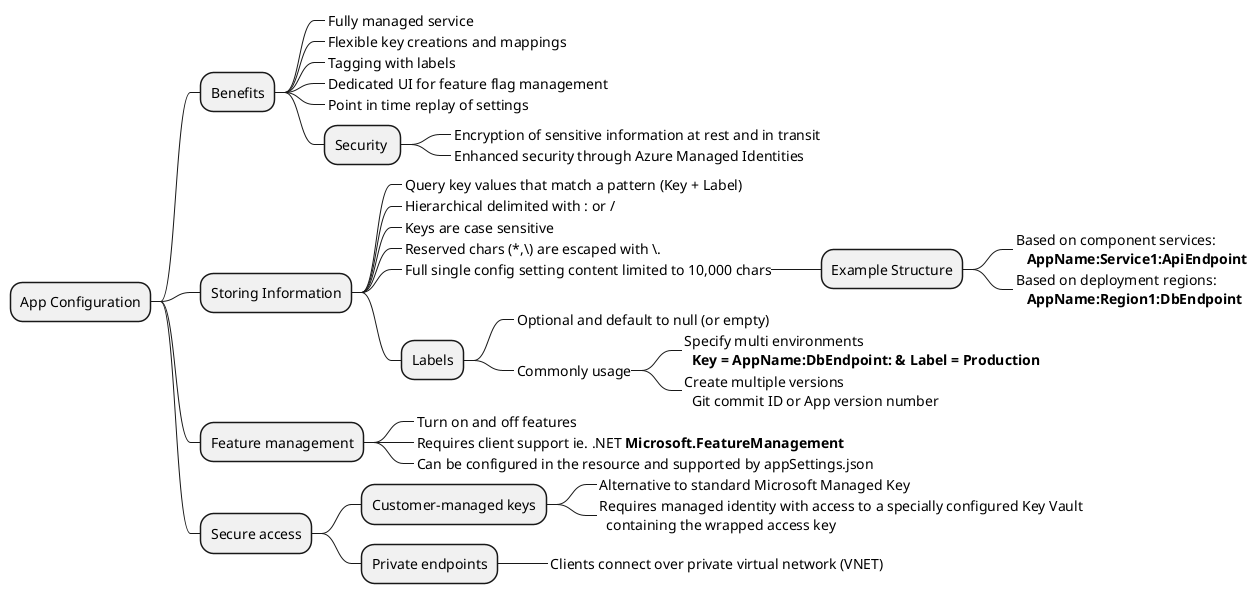 @startmindmap "Azure App Configuration"
+ App Configuration

++ Benefits
+++_ Fully managed service
+++_ Flexible key creations and mappings
+++_ Tagging with labels
+++_ Dedicated UI for feature flag management
+++_ Point in time replay of settings
+++ Security 
++++_ Encryption of sensitive information at rest and in transit
++++_ Enhanced security through Azure Managed Identities
++ Storing Information
+++_ Query key values that match a pattern (Key + Label)
+++_ Hierarchical delimited with : or /
+++_ Keys are case sensitive
+++_ Reserved chars (*,\) are escaped with \.
+++_ Full single config setting content limited to 10,000 chars
++++ Example Structure
+++++_ Based on component services:\n   **AppName:Service1:ApiEndpoint**
+++++_ Based on deployment regions:\n   **AppName:Region1:DbEndpoint**
+++ Labels
++++_ Optional and default to null (or empty)
++++_ Commonly usage
+++++_ Specify multi environments\n  **Key = AppName:DbEndpoint: & Label = Production**
+++++_ Create multiple versions\n  Git commit ID or App version number

++ Feature management
+++_ Turn on and off features
+++_ Requires client support ie. .NET **Microsoft.FeatureManagement**
+++_ Can be configured in the resource and supported by appSettings.json

++ Secure access
+++ Customer-managed keys
++++_ Alternative to standard Microsoft Managed Key
++++_ Requires managed identity with access to a specially configured Key Vault\n  containing the wrapped access key
+++ Private endpoints
++++_ Clients connect over private virtual network (VNET)

@endmindmap